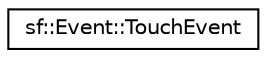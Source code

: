 digraph "Graphical Class Hierarchy"
{
  edge [fontname="Helvetica",fontsize="10",labelfontname="Helvetica",labelfontsize="10"];
  node [fontname="Helvetica",fontsize="10",shape=record];
  rankdir="LR";
  Node0 [label="sf::Event::TouchEvent",height=0.2,width=0.4,color="black", fillcolor="white", style="filled",URL="$structsf_1_1_event_1_1_touch_event.html",tooltip="Touch events parameters (TouchBegan, TouchMoved, TouchEnded) "];
}
